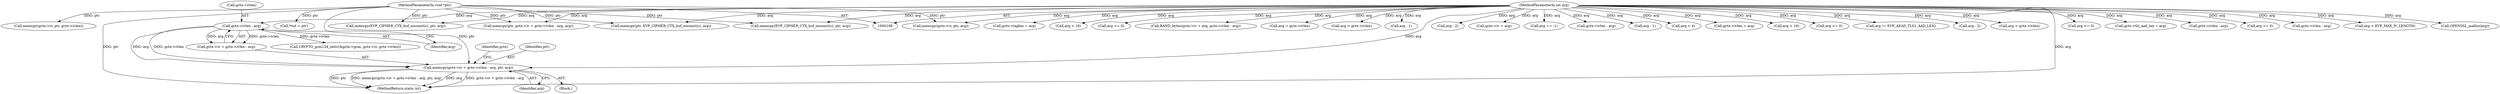 digraph "0_openssl_00d965474b22b54e4275232bc71ee0c699c5cd21_0@API" {
"1000427" [label="(Call,memcpy(gctx->iv + gctx->ivlen - arg, ptr, arg))"];
"1000432" [label="(Call,gctx->ivlen - arg)"];
"1000111" [label="(MethodParameterIn,int arg)"];
"1000112" [label="(MethodParameterIn,void *ptr)"];
"1000520" [label="(Call,arg - 2)"];
"1000177" [label="(Call,arg > gctx->ivlen)"];
"1000464" [label="(Call,memcpy(EVP_CIPHER_CTX_buf_noconst(c), ptr, arg))"];
"1000438" [label="(Identifier,arg)"];
"1000541" [label="(Call,*out = ptr)"];
"1000436" [label="(Identifier,arg)"];
"1000218" [label="(Call,arg <= 0)"];
"1000469" [label="(Call,gctx->tls_aad_len = arg)"];
"1000627" [label="(MethodReturn,static int)"];
"1000324" [label="(Call,gctx->ivlen - arg)"];
"1000367" [label="(Call,arg <= 0)"];
"1000380" [label="(Call,memcpy(ptr, gctx->iv + gctx->ivlen - arg, arg))"];
"1000386" [label="(Call,gctx->ivlen - arg)"];
"1000433" [label="(Call,gctx->ivlen)"];
"1000174" [label="(Call,arg > EVP_MAX_IV_LENGTH)"];
"1000439" [label="(Call,CRYPTO_gcm128_setiv(&gctx->gcm, gctx->iv, gctx->ivlen))"];
"1000198" [label="(Call,OPENSSL_malloc(arg))"];
"1000234" [label="(Call,gctx->taglen = arg)"];
"1000442" [label="(Identifier,gctx)"];
"1000229" [label="(Call,memcpy(EVP_CIPHER_CTX_buf_noconst(c), ptr, arg))"];
"1000248" [label="(Call,arg > 16)"];
"1000428" [label="(Call,gctx->iv + gctx->ivlen - arg)"];
"1000244" [label="(Call,arg <= 0)"];
"1000318" [label="(Call,RAND_bytes(gctx->iv + arg, gctx->ivlen - arg))"];
"1000375" [label="(Call,arg = gctx->ivlen)"];
"1000370" [label="(Call,arg > gctx->ivlen)"];
"1000432" [label="(Call,gctx->ivlen - arg)"];
"1000112" [label="(MethodParameterIn,void *ptr)"];
"1000111" [label="(MethodParameterIn,int arg)"];
"1000490" [label="(Call,arg - 1)"];
"1000483" [label="(Call,arg - 2)"];
"1000437" [label="(Identifier,ptr)"];
"1000319" [label="(Call,gctx->iv + arg)"];
"1000271" [label="(Call,arg == -1)"];
"1000297" [label="(Call,gctx->ivlen - arg)"];
"1000530" [label="(Call,arg - 1)"];
"1000276" [label="(Call,memcpy(gctx->iv, ptr, gctx->ivlen))"];
"1000293" [label="(Call,arg < 4)"];
"1000122" [label="(Block,)"];
"1000208" [label="(Call,gctx->ivlen = arg)"];
"1000427" [label="(Call,memcpy(gctx->iv + gctx->ivlen - arg, ptr, arg))"];
"1000307" [label="(Call,memcpy(gctx->iv, ptr, arg))"];
"1000222" [label="(Call,arg > 16)"];
"1000167" [label="(Call,arg <= 0)"];
"1000459" [label="(Call,arg != EVP_AEAD_TLS1_AAD_LEN)"];
"1000262" [label="(Call,memcpy(ptr, EVP_CIPHER_CTX_buf_noconst(c), arg))"];
"1000427" -> "1000122"  [label="AST: "];
"1000427" -> "1000438"  [label="CFG: "];
"1000428" -> "1000427"  [label="AST: "];
"1000437" -> "1000427"  [label="AST: "];
"1000438" -> "1000427"  [label="AST: "];
"1000442" -> "1000427"  [label="CFG: "];
"1000427" -> "1000627"  [label="DDG: gctx->iv + gctx->ivlen - arg"];
"1000427" -> "1000627"  [label="DDG: ptr"];
"1000427" -> "1000627"  [label="DDG: memcpy(gctx->iv + gctx->ivlen - arg, ptr, arg)"];
"1000427" -> "1000627"  [label="DDG: arg"];
"1000432" -> "1000427"  [label="DDG: gctx->ivlen"];
"1000432" -> "1000427"  [label="DDG: arg"];
"1000112" -> "1000427"  [label="DDG: ptr"];
"1000111" -> "1000427"  [label="DDG: arg"];
"1000432" -> "1000428"  [label="AST: "];
"1000432" -> "1000436"  [label="CFG: "];
"1000433" -> "1000432"  [label="AST: "];
"1000436" -> "1000432"  [label="AST: "];
"1000428" -> "1000432"  [label="CFG: "];
"1000432" -> "1000428"  [label="DDG: gctx->ivlen"];
"1000432" -> "1000428"  [label="DDG: arg"];
"1000111" -> "1000432"  [label="DDG: arg"];
"1000432" -> "1000439"  [label="DDG: gctx->ivlen"];
"1000111" -> "1000108"  [label="AST: "];
"1000111" -> "1000627"  [label="DDG: arg"];
"1000111" -> "1000167"  [label="DDG: arg"];
"1000111" -> "1000174"  [label="DDG: arg"];
"1000111" -> "1000177"  [label="DDG: arg"];
"1000111" -> "1000198"  [label="DDG: arg"];
"1000111" -> "1000208"  [label="DDG: arg"];
"1000111" -> "1000218"  [label="DDG: arg"];
"1000111" -> "1000222"  [label="DDG: arg"];
"1000111" -> "1000229"  [label="DDG: arg"];
"1000111" -> "1000234"  [label="DDG: arg"];
"1000111" -> "1000244"  [label="DDG: arg"];
"1000111" -> "1000248"  [label="DDG: arg"];
"1000111" -> "1000262"  [label="DDG: arg"];
"1000111" -> "1000271"  [label="DDG: arg"];
"1000111" -> "1000293"  [label="DDG: arg"];
"1000111" -> "1000297"  [label="DDG: arg"];
"1000111" -> "1000307"  [label="DDG: arg"];
"1000111" -> "1000318"  [label="DDG: arg"];
"1000111" -> "1000319"  [label="DDG: arg"];
"1000111" -> "1000324"  [label="DDG: arg"];
"1000111" -> "1000367"  [label="DDG: arg"];
"1000111" -> "1000370"  [label="DDG: arg"];
"1000111" -> "1000375"  [label="DDG: arg"];
"1000111" -> "1000386"  [label="DDG: arg"];
"1000111" -> "1000380"  [label="DDG: arg"];
"1000111" -> "1000459"  [label="DDG: arg"];
"1000111" -> "1000464"  [label="DDG: arg"];
"1000111" -> "1000469"  [label="DDG: arg"];
"1000111" -> "1000483"  [label="DDG: arg"];
"1000111" -> "1000490"  [label="DDG: arg"];
"1000111" -> "1000520"  [label="DDG: arg"];
"1000111" -> "1000530"  [label="DDG: arg"];
"1000112" -> "1000108"  [label="AST: "];
"1000112" -> "1000627"  [label="DDG: ptr"];
"1000112" -> "1000229"  [label="DDG: ptr"];
"1000112" -> "1000262"  [label="DDG: ptr"];
"1000112" -> "1000276"  [label="DDG: ptr"];
"1000112" -> "1000307"  [label="DDG: ptr"];
"1000112" -> "1000380"  [label="DDG: ptr"];
"1000112" -> "1000464"  [label="DDG: ptr"];
"1000112" -> "1000541"  [label="DDG: ptr"];
}
